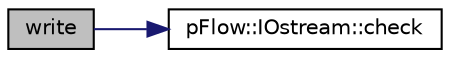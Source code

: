 digraph "write"
{
 // LATEX_PDF_SIZE
  edge [fontname="Helvetica",fontsize="10",labelfontname="Helvetica",labelfontsize="10"];
  node [fontname="Helvetica",fontsize="10",shape=record];
  rankdir="LR";
  Node1 [label="write",height=0.2,width=0.4,color="black", fillcolor="grey75", style="filled", fontcolor="black",tooltip=" "];
  Node1 -> Node2 [color="midnightblue",fontsize="10",style="solid",fontname="Helvetica"];
  Node2 [label="pFlow::IOstream::check",height=0.2,width=0.4,color="black", fillcolor="white", style="filled",URL="$classpFlow_1_1IOstream.html#a367eb3425fc4e8270e2aa961df8ac8a5",tooltip="Check IOstream status for given operation."];
}
